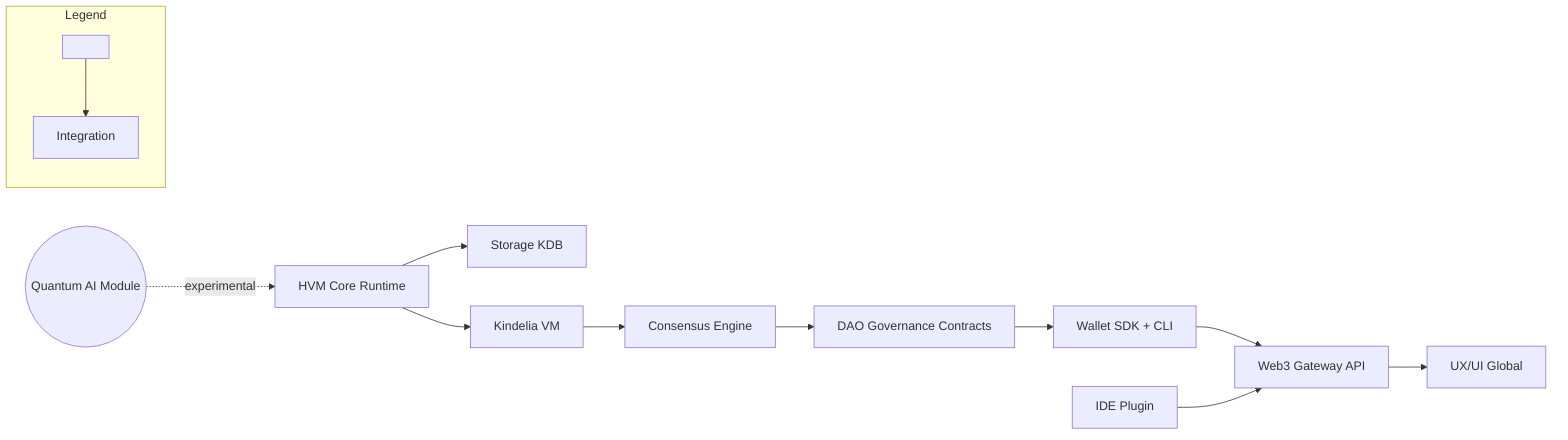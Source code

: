 graph LR
    HVM[HVM Core Runtime] --> KDB[Storage KDB]
    HVM --> VM[Kindelia VM]
    VM --> Consensus[Consensus Engine]
    Consensus --> DAO[DAO Governance Contracts]
    DAO --> Wallet[Wallet SDK + CLI]
    Wallet --> API[Web3 Gateway API]
    API --> UX[UX/UI Global]
    QuantumAI((Quantum AI Module)) -.experimental.-> HVM
    IDE[IDE Plugin] --> API
    subgraph Legend
      A[ ] --> B[Integration]
    end